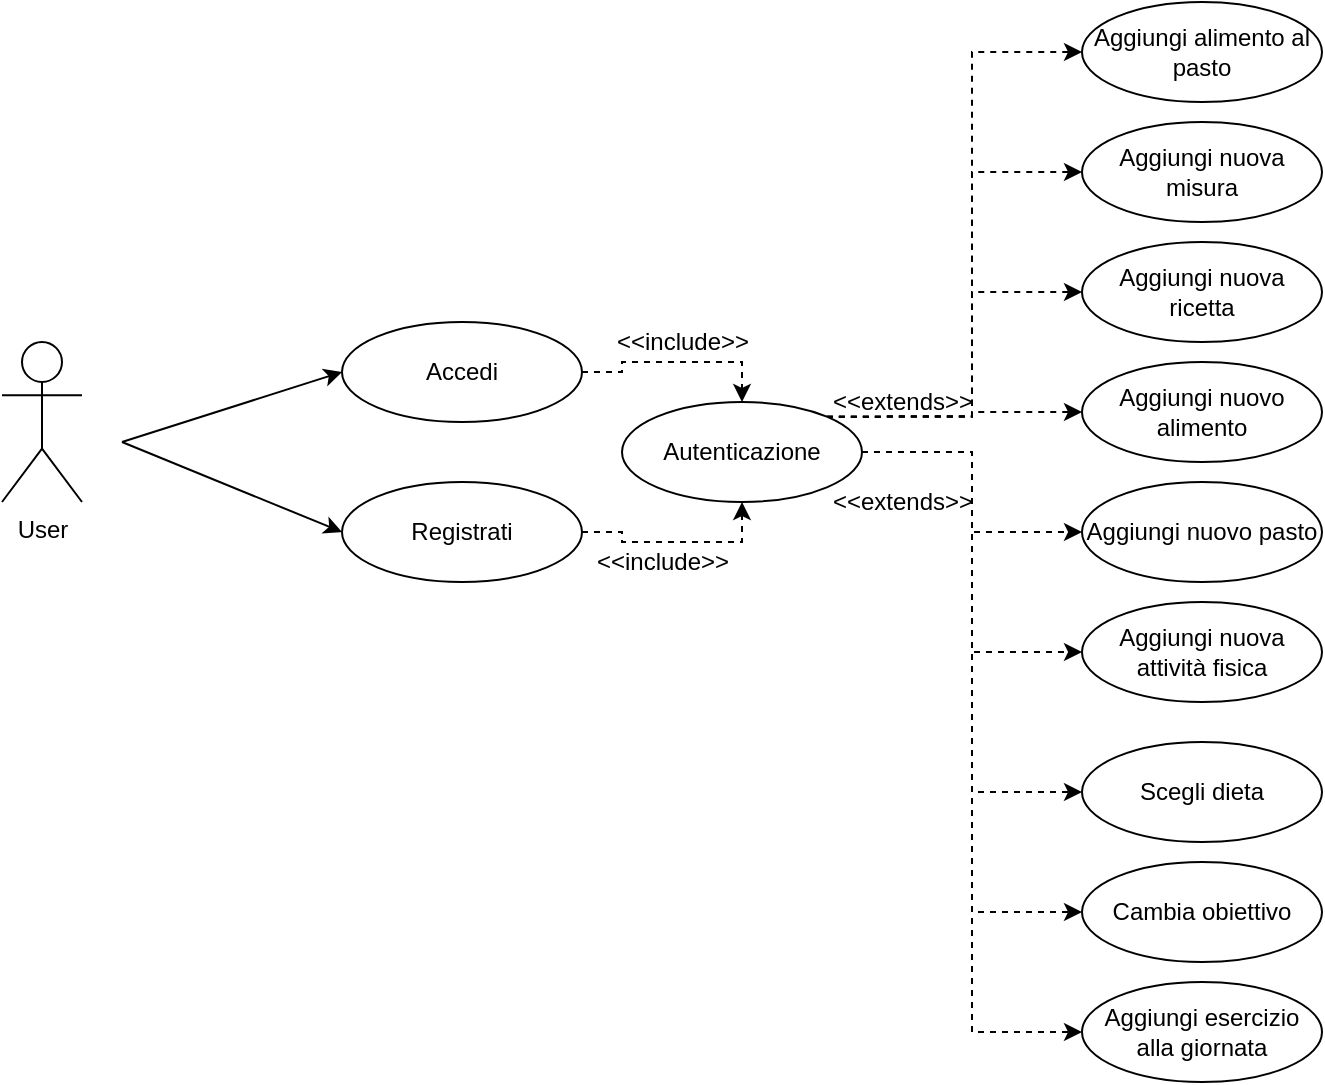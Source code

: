 <mxfile version="19.0.3" type="device"><diagram id="bE0M7rYzzDYs4zWGY0qH" name="Page-1"><mxGraphModel dx="1422" dy="754" grid="1" gridSize="10" guides="1" tooltips="1" connect="1" arrows="1" fold="1" page="1" pageScale="1" pageWidth="827" pageHeight="1169" math="0" shadow="0"><root><mxCell id="0"/><mxCell id="1" parent="0"/><mxCell id="MPtr5i3o3m4no0__sKxr-1" value="User" style="shape=umlActor;verticalLabelPosition=bottom;verticalAlign=top;html=1;outlineConnect=0;" vertex="1" parent="1"><mxGeometry x="90" y="240" width="40" height="80" as="geometry"/></mxCell><mxCell id="MPtr5i3o3m4no0__sKxr-7" style="edgeStyle=orthogonalEdgeStyle;rounded=0;orthogonalLoop=1;jettySize=auto;html=1;exitX=1;exitY=0.5;exitDx=0;exitDy=0;entryX=0.5;entryY=0;entryDx=0;entryDy=0;dashed=1;" edge="1" parent="1" source="MPtr5i3o3m4no0__sKxr-2" target="MPtr5i3o3m4no0__sKxr-6"><mxGeometry relative="1" as="geometry"/></mxCell><mxCell id="MPtr5i3o3m4no0__sKxr-2" value="Accedi" style="ellipse;whiteSpace=wrap;html=1;" vertex="1" parent="1"><mxGeometry x="260" y="230" width="120" height="50" as="geometry"/></mxCell><mxCell id="MPtr5i3o3m4no0__sKxr-8" style="edgeStyle=orthogonalEdgeStyle;rounded=0;orthogonalLoop=1;jettySize=auto;html=1;exitX=1;exitY=0.5;exitDx=0;exitDy=0;entryX=0.5;entryY=1;entryDx=0;entryDy=0;dashed=1;" edge="1" parent="1" source="MPtr5i3o3m4no0__sKxr-3" target="MPtr5i3o3m4no0__sKxr-6"><mxGeometry relative="1" as="geometry"/></mxCell><mxCell id="MPtr5i3o3m4no0__sKxr-3" value="Registrati" style="ellipse;whiteSpace=wrap;html=1;" vertex="1" parent="1"><mxGeometry x="260" y="310" width="120" height="50" as="geometry"/></mxCell><mxCell id="MPtr5i3o3m4no0__sKxr-4" value="" style="endArrow=classic;html=1;rounded=0;entryX=0;entryY=0.5;entryDx=0;entryDy=0;" edge="1" parent="1" target="MPtr5i3o3m4no0__sKxr-2"><mxGeometry width="50" height="50" relative="1" as="geometry"><mxPoint x="150" y="290" as="sourcePoint"/><mxPoint x="200" y="240" as="targetPoint"/></mxGeometry></mxCell><mxCell id="MPtr5i3o3m4no0__sKxr-5" value="" style="endArrow=classic;html=1;rounded=0;entryX=0;entryY=0.5;entryDx=0;entryDy=0;" edge="1" parent="1" target="MPtr5i3o3m4no0__sKxr-3"><mxGeometry width="50" height="50" relative="1" as="geometry"><mxPoint x="150" y="290" as="sourcePoint"/><mxPoint x="190" y="270" as="targetPoint"/></mxGeometry></mxCell><mxCell id="MPtr5i3o3m4no0__sKxr-13" style="edgeStyle=orthogonalEdgeStyle;rounded=0;orthogonalLoop=1;jettySize=auto;html=1;exitX=1;exitY=0;exitDx=0;exitDy=0;entryX=0;entryY=0.5;entryDx=0;entryDy=0;dashed=1;" edge="1" parent="1" source="MPtr5i3o3m4no0__sKxr-6" target="MPtr5i3o3m4no0__sKxr-11"><mxGeometry relative="1" as="geometry"/></mxCell><mxCell id="MPtr5i3o3m4no0__sKxr-15" style="edgeStyle=orthogonalEdgeStyle;rounded=0;orthogonalLoop=1;jettySize=auto;html=1;exitX=1;exitY=0;exitDx=0;exitDy=0;entryX=0;entryY=0.5;entryDx=0;entryDy=0;dashed=1;" edge="1" parent="1" source="MPtr5i3o3m4no0__sKxr-6" target="MPtr5i3o3m4no0__sKxr-14"><mxGeometry relative="1" as="geometry"/></mxCell><mxCell id="MPtr5i3o3m4no0__sKxr-21" style="edgeStyle=orthogonalEdgeStyle;rounded=0;orthogonalLoop=1;jettySize=auto;html=1;exitX=1;exitY=0;exitDx=0;exitDy=0;entryX=0;entryY=0.5;entryDx=0;entryDy=0;dashed=1;" edge="1" parent="1" source="MPtr5i3o3m4no0__sKxr-6" target="MPtr5i3o3m4no0__sKxr-16"><mxGeometry relative="1" as="geometry"/></mxCell><mxCell id="MPtr5i3o3m4no0__sKxr-23" style="edgeStyle=orthogonalEdgeStyle;rounded=0;orthogonalLoop=1;jettySize=auto;html=1;exitX=1;exitY=0;exitDx=0;exitDy=0;entryX=0;entryY=0.5;entryDx=0;entryDy=0;dashed=1;" edge="1" parent="1" source="MPtr5i3o3m4no0__sKxr-6" target="MPtr5i3o3m4no0__sKxr-17"><mxGeometry relative="1" as="geometry"/></mxCell><mxCell id="MPtr5i3o3m4no0__sKxr-24" style="edgeStyle=orthogonalEdgeStyle;rounded=0;orthogonalLoop=1;jettySize=auto;html=1;exitX=1;exitY=0.5;exitDx=0;exitDy=0;entryX=0;entryY=0.5;entryDx=0;entryDy=0;dashed=1;" edge="1" parent="1" source="MPtr5i3o3m4no0__sKxr-6" target="MPtr5i3o3m4no0__sKxr-18"><mxGeometry relative="1" as="geometry"/></mxCell><mxCell id="MPtr5i3o3m4no0__sKxr-25" style="edgeStyle=orthogonalEdgeStyle;rounded=0;orthogonalLoop=1;jettySize=auto;html=1;exitX=1;exitY=0.5;exitDx=0;exitDy=0;entryX=0;entryY=0.5;entryDx=0;entryDy=0;dashed=1;" edge="1" parent="1" source="MPtr5i3o3m4no0__sKxr-6" target="MPtr5i3o3m4no0__sKxr-19"><mxGeometry relative="1" as="geometry"/></mxCell><mxCell id="MPtr5i3o3m4no0__sKxr-27" style="edgeStyle=orthogonalEdgeStyle;rounded=0;orthogonalLoop=1;jettySize=auto;html=1;exitX=1;exitY=0.5;exitDx=0;exitDy=0;entryX=0;entryY=0.5;entryDx=0;entryDy=0;dashed=1;" edge="1" parent="1" source="MPtr5i3o3m4no0__sKxr-6" target="MPtr5i3o3m4no0__sKxr-26"><mxGeometry relative="1" as="geometry"/></mxCell><mxCell id="MPtr5i3o3m4no0__sKxr-29" style="edgeStyle=orthogonalEdgeStyle;rounded=0;orthogonalLoop=1;jettySize=auto;html=1;exitX=1;exitY=0.5;exitDx=0;exitDy=0;entryX=0;entryY=0.5;entryDx=0;entryDy=0;dashed=1;" edge="1" parent="1" source="MPtr5i3o3m4no0__sKxr-6" target="MPtr5i3o3m4no0__sKxr-28"><mxGeometry relative="1" as="geometry"/></mxCell><mxCell id="MPtr5i3o3m4no0__sKxr-31" style="edgeStyle=orthogonalEdgeStyle;rounded=0;orthogonalLoop=1;jettySize=auto;html=1;exitX=1;exitY=0.5;exitDx=0;exitDy=0;entryX=0;entryY=0.5;entryDx=0;entryDy=0;dashed=1;" edge="1" parent="1" source="MPtr5i3o3m4no0__sKxr-6" target="MPtr5i3o3m4no0__sKxr-30"><mxGeometry relative="1" as="geometry"/></mxCell><mxCell id="MPtr5i3o3m4no0__sKxr-6" value="Autenticazione" style="ellipse;whiteSpace=wrap;html=1;" vertex="1" parent="1"><mxGeometry x="400" y="270" width="120" height="50" as="geometry"/></mxCell><mxCell id="MPtr5i3o3m4no0__sKxr-9" value="&amp;lt;&amp;lt;include&amp;gt;&amp;gt;" style="text;html=1;align=center;verticalAlign=middle;resizable=0;points=[];autosize=1;strokeColor=none;fillColor=none;" vertex="1" parent="1"><mxGeometry x="390" y="230" width="80" height="20" as="geometry"/></mxCell><mxCell id="MPtr5i3o3m4no0__sKxr-10" value="&amp;lt;&amp;lt;include&amp;gt;&amp;gt;" style="text;html=1;align=center;verticalAlign=middle;resizable=0;points=[];autosize=1;strokeColor=none;fillColor=none;" vertex="1" parent="1"><mxGeometry x="380" y="340" width="80" height="20" as="geometry"/></mxCell><mxCell id="MPtr5i3o3m4no0__sKxr-11" value="Aggiungi alimento al pasto" style="ellipse;whiteSpace=wrap;html=1;" vertex="1" parent="1"><mxGeometry x="630" y="70" width="120" height="50" as="geometry"/></mxCell><mxCell id="MPtr5i3o3m4no0__sKxr-14" value="Aggiungi nuova misura" style="ellipse;whiteSpace=wrap;html=1;" vertex="1" parent="1"><mxGeometry x="630" y="130" width="120" height="50" as="geometry"/></mxCell><mxCell id="MPtr5i3o3m4no0__sKxr-16" value="Aggiungi nuova ricetta" style="ellipse;whiteSpace=wrap;html=1;" vertex="1" parent="1"><mxGeometry x="630" y="190" width="120" height="50" as="geometry"/></mxCell><mxCell id="MPtr5i3o3m4no0__sKxr-17" value="Aggiungi nuovo&lt;br&gt;alimento" style="ellipse;whiteSpace=wrap;html=1;" vertex="1" parent="1"><mxGeometry x="630" y="250" width="120" height="50" as="geometry"/></mxCell><mxCell id="MPtr5i3o3m4no0__sKxr-18" value="Aggiungi nuovo pasto" style="ellipse;whiteSpace=wrap;html=1;" vertex="1" parent="1"><mxGeometry x="630" y="310" width="120" height="50" as="geometry"/></mxCell><mxCell id="MPtr5i3o3m4no0__sKxr-19" value="Aggiungi nuova attività fisica" style="ellipse;whiteSpace=wrap;html=1;" vertex="1" parent="1"><mxGeometry x="630" y="370" width="120" height="50" as="geometry"/></mxCell><mxCell id="MPtr5i3o3m4no0__sKxr-26" value="Scegli dieta" style="ellipse;whiteSpace=wrap;html=1;" vertex="1" parent="1"><mxGeometry x="630" y="440" width="120" height="50" as="geometry"/></mxCell><mxCell id="MPtr5i3o3m4no0__sKxr-28" value="Cambia obiettivo" style="ellipse;whiteSpace=wrap;html=1;" vertex="1" parent="1"><mxGeometry x="630" y="500" width="120" height="50" as="geometry"/></mxCell><mxCell id="MPtr5i3o3m4no0__sKxr-30" value="Aggiungi esercizio alla giornata" style="ellipse;whiteSpace=wrap;html=1;" vertex="1" parent="1"><mxGeometry x="630" y="560" width="120" height="50" as="geometry"/></mxCell><mxCell id="MPtr5i3o3m4no0__sKxr-32" value="&amp;lt;&amp;lt;extends&amp;gt;&amp;gt;" style="text;html=1;align=center;verticalAlign=middle;resizable=0;points=[];autosize=1;strokeColor=none;fillColor=none;" vertex="1" parent="1"><mxGeometry x="495" y="260" width="90" height="20" as="geometry"/></mxCell><mxCell id="MPtr5i3o3m4no0__sKxr-33" value="&amp;lt;&amp;lt;extends&amp;gt;&amp;gt;" style="text;html=1;align=center;verticalAlign=middle;resizable=0;points=[];autosize=1;strokeColor=none;fillColor=none;" vertex="1" parent="1"><mxGeometry x="495" y="310" width="90" height="20" as="geometry"/></mxCell></root></mxGraphModel></diagram></mxfile>